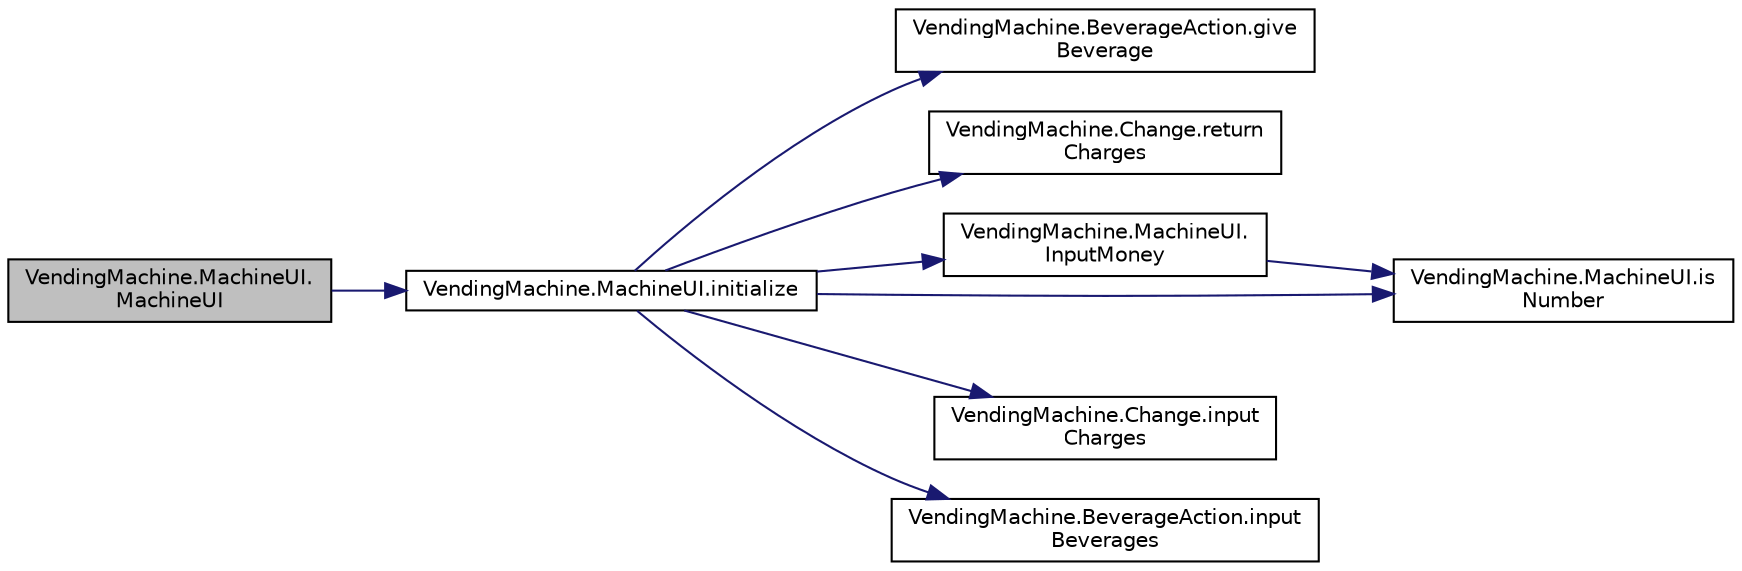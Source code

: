 digraph "VendingMachine.MachineUI.MachineUI"
{
  edge [fontname="Helvetica",fontsize="10",labelfontname="Helvetica",labelfontsize="10"];
  node [fontname="Helvetica",fontsize="10",shape=record];
  rankdir="LR";
  Node1 [label="VendingMachine.MachineUI.\lMachineUI",height=0.2,width=0.4,color="black", fillcolor="grey75", style="filled", fontcolor="black"];
  Node1 -> Node2 [color="midnightblue",fontsize="10",style="solid",fontname="Helvetica"];
  Node2 [label="VendingMachine.MachineUI.initialize",height=0.2,width=0.4,color="black", fillcolor="white", style="filled",URL="$class_vending_machine_1_1_machine_u_i.html#a0998e5d4dd6366bc51386358d9b24edc"];
  Node2 -> Node3 [color="midnightblue",fontsize="10",style="solid",fontname="Helvetica"];
  Node3 [label="VendingMachine.BeverageAction.give\lBeverage",height=0.2,width=0.4,color="black", fillcolor="white", style="filled",URL="$class_vending_machine_1_1_beverage_action.html#a2873745e33c3ab5248812d4a8dc01e3f"];
  Node2 -> Node4 [color="midnightblue",fontsize="10",style="solid",fontname="Helvetica"];
  Node4 [label="VendingMachine.Change.return\lCharges",height=0.2,width=0.4,color="black", fillcolor="white", style="filled",URL="$class_vending_machine_1_1_change.html#af8f68fb27a3560f4972cc498b914d2c3"];
  Node2 -> Node5 [color="midnightblue",fontsize="10",style="solid",fontname="Helvetica"];
  Node5 [label="VendingMachine.MachineUI.\lInputMoney",height=0.2,width=0.4,color="black", fillcolor="white", style="filled",URL="$class_vending_machine_1_1_machine_u_i.html#ab1450eb783629d05001682ac0c8c30e0"];
  Node5 -> Node6 [color="midnightblue",fontsize="10",style="solid",fontname="Helvetica"];
  Node6 [label="VendingMachine.MachineUI.is\lNumber",height=0.2,width=0.4,color="black", fillcolor="white", style="filled",URL="$class_vending_machine_1_1_machine_u_i.html#a7f5aa2e1b49c150c3b479b7e5123cf25"];
  Node2 -> Node6 [color="midnightblue",fontsize="10",style="solid",fontname="Helvetica"];
  Node2 -> Node7 [color="midnightblue",fontsize="10",style="solid",fontname="Helvetica"];
  Node7 [label="VendingMachine.Change.input\lCharges",height=0.2,width=0.4,color="black", fillcolor="white", style="filled",URL="$class_vending_machine_1_1_change.html#a47e92d2372d5b1f2a3e948ee4f55d884"];
  Node2 -> Node8 [color="midnightblue",fontsize="10",style="solid",fontname="Helvetica"];
  Node8 [label="VendingMachine.BeverageAction.input\lBeverages",height=0.2,width=0.4,color="black", fillcolor="white", style="filled",URL="$class_vending_machine_1_1_beverage_action.html#a22235582a7aa3f1f6797634484617dfd"];
}
